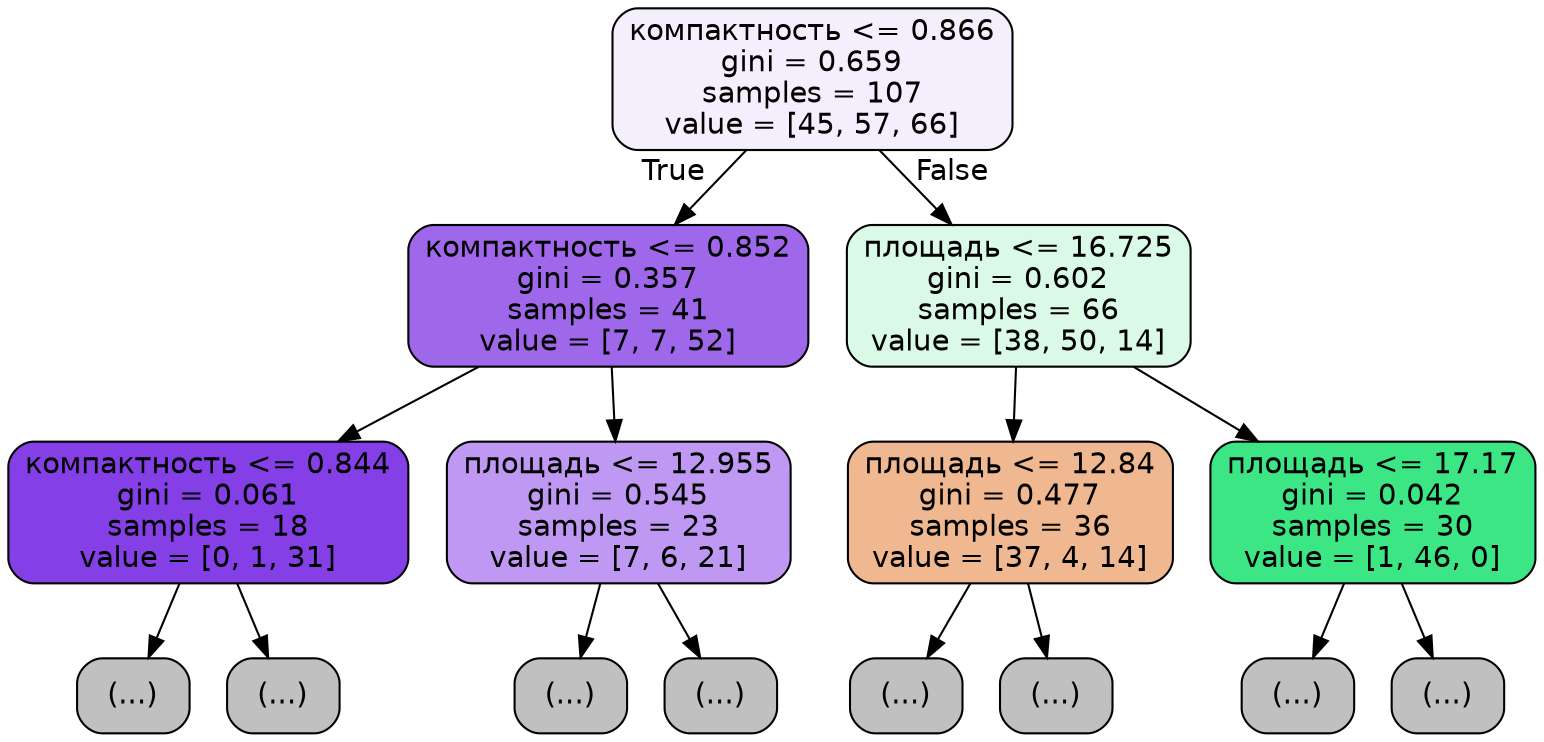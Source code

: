 digraph Tree {
node [shape=box, style="filled, rounded", color="black", fontname="helvetica"] ;
edge [fontname="helvetica"] ;
0 [label="компактность <= 0.866\ngini = 0.659\nsamples = 107\nvalue = [45, 57, 66]", fillcolor="#f5effd"] ;
1 [label="компактность <= 0.852\ngini = 0.357\nsamples = 41\nvalue = [7, 7, 52]", fillcolor="#9f68eb"] ;
0 -> 1 [labeldistance=2.5, labelangle=45, headlabel="True"] ;
2 [label="компактность <= 0.844\ngini = 0.061\nsamples = 18\nvalue = [0, 1, 31]", fillcolor="#853fe6"] ;
1 -> 2 ;
3 [label="(...)", fillcolor="#C0C0C0"] ;
2 -> 3 ;
4 [label="(...)", fillcolor="#C0C0C0"] ;
2 -> 4 ;
7 [label="площадь <= 12.955\ngini = 0.545\nsamples = 23\nvalue = [7, 6, 21]", fillcolor="#be98f2"] ;
1 -> 7 ;
8 [label="(...)", fillcolor="#C0C0C0"] ;
7 -> 8 ;
9 [label="(...)", fillcolor="#C0C0C0"] ;
7 -> 9 ;
18 [label="площадь <= 16.725\ngini = 0.602\nsamples = 66\nvalue = [38, 50, 14]", fillcolor="#dafae7"] ;
0 -> 18 [labeldistance=2.5, labelangle=-45, headlabel="False"] ;
19 [label="площадь <= 12.84\ngini = 0.477\nsamples = 36\nvalue = [37, 4, 14]", fillcolor="#f0b890"] ;
18 -> 19 ;
20 [label="(...)", fillcolor="#C0C0C0"] ;
19 -> 20 ;
29 [label="(...)", fillcolor="#C0C0C0"] ;
19 -> 29 ;
44 [label="площадь <= 17.17\ngini = 0.042\nsamples = 30\nvalue = [1, 46, 0]", fillcolor="#3de684"] ;
18 -> 44 ;
45 [label="(...)", fillcolor="#C0C0C0"] ;
44 -> 45 ;
48 [label="(...)", fillcolor="#C0C0C0"] ;
44 -> 48 ;
}